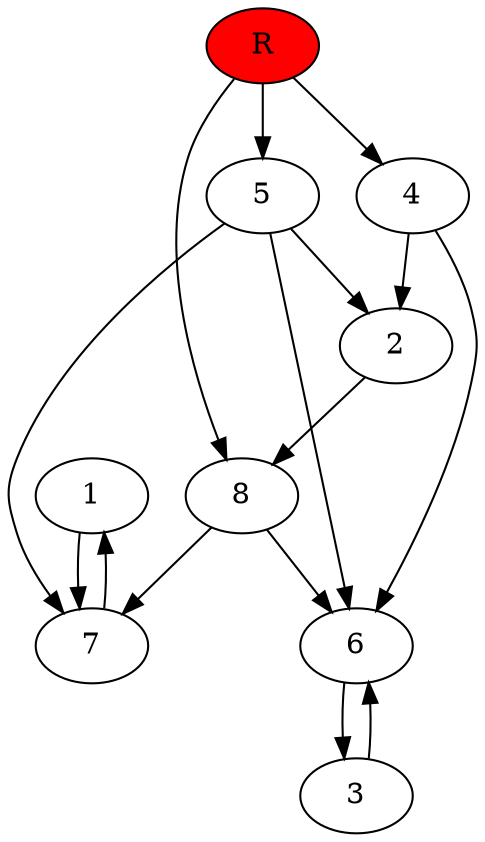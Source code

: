 digraph prb77997 {
	1
	2
	3
	4
	5
	6
	7
	8
	R [fillcolor="#ff0000" style=filled]
	1 -> 7
	2 -> 8
	3 -> 6
	4 -> 2
	4 -> 6
	5 -> 2
	5 -> 6
	5 -> 7
	6 -> 3
	7 -> 1
	8 -> 6
	8 -> 7
	R -> 4
	R -> 5
	R -> 8
}
